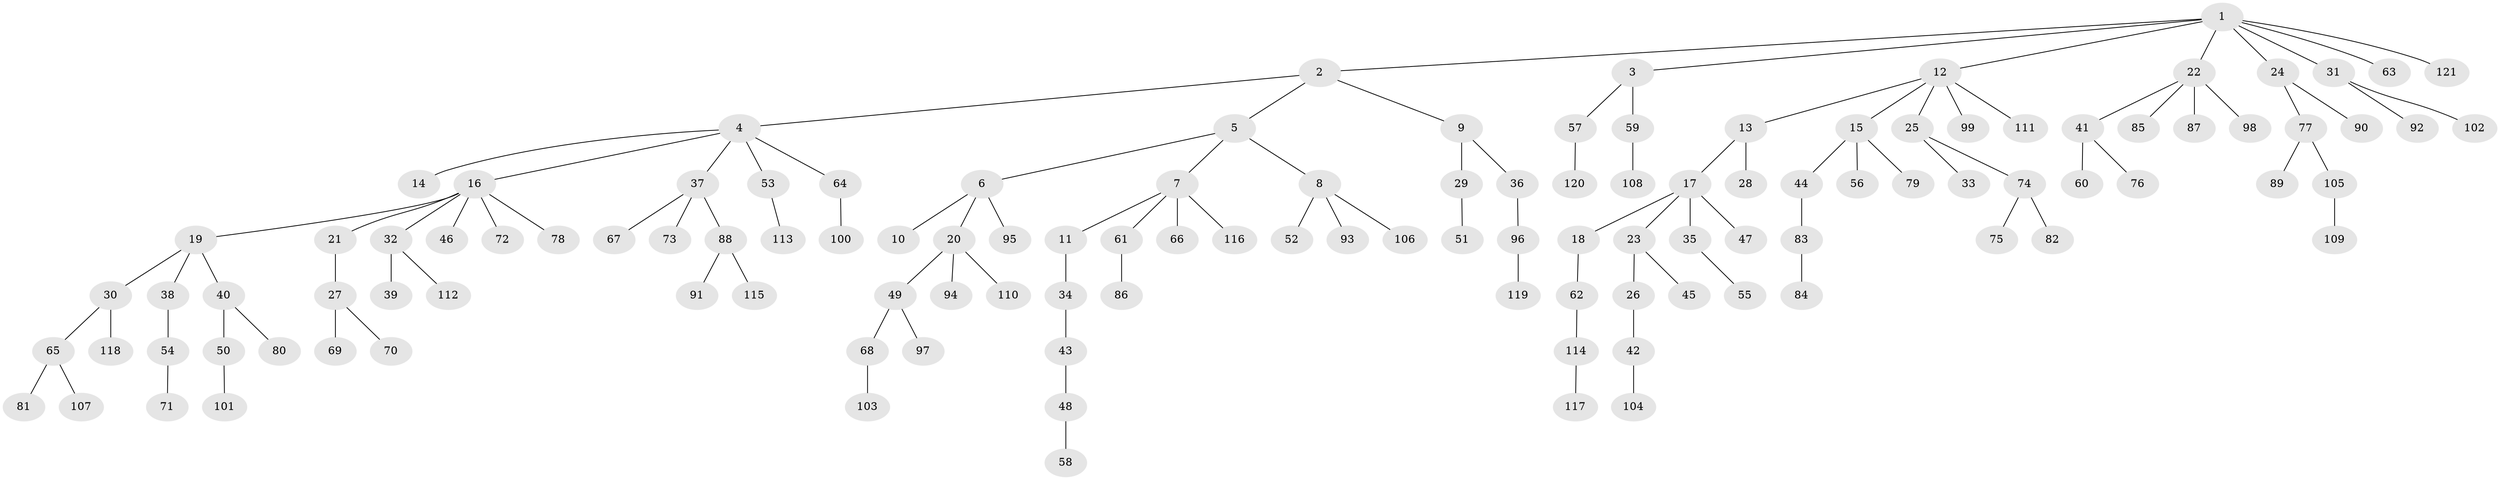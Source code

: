 // Generated by graph-tools (version 1.1) at 2025/50/03/09/25 03:50:20]
// undirected, 121 vertices, 120 edges
graph export_dot {
graph [start="1"]
  node [color=gray90,style=filled];
  1;
  2;
  3;
  4;
  5;
  6;
  7;
  8;
  9;
  10;
  11;
  12;
  13;
  14;
  15;
  16;
  17;
  18;
  19;
  20;
  21;
  22;
  23;
  24;
  25;
  26;
  27;
  28;
  29;
  30;
  31;
  32;
  33;
  34;
  35;
  36;
  37;
  38;
  39;
  40;
  41;
  42;
  43;
  44;
  45;
  46;
  47;
  48;
  49;
  50;
  51;
  52;
  53;
  54;
  55;
  56;
  57;
  58;
  59;
  60;
  61;
  62;
  63;
  64;
  65;
  66;
  67;
  68;
  69;
  70;
  71;
  72;
  73;
  74;
  75;
  76;
  77;
  78;
  79;
  80;
  81;
  82;
  83;
  84;
  85;
  86;
  87;
  88;
  89;
  90;
  91;
  92;
  93;
  94;
  95;
  96;
  97;
  98;
  99;
  100;
  101;
  102;
  103;
  104;
  105;
  106;
  107;
  108;
  109;
  110;
  111;
  112;
  113;
  114;
  115;
  116;
  117;
  118;
  119;
  120;
  121;
  1 -- 2;
  1 -- 3;
  1 -- 12;
  1 -- 22;
  1 -- 24;
  1 -- 31;
  1 -- 63;
  1 -- 121;
  2 -- 4;
  2 -- 5;
  2 -- 9;
  3 -- 57;
  3 -- 59;
  4 -- 14;
  4 -- 16;
  4 -- 37;
  4 -- 53;
  4 -- 64;
  5 -- 6;
  5 -- 7;
  5 -- 8;
  6 -- 10;
  6 -- 20;
  6 -- 95;
  7 -- 11;
  7 -- 61;
  7 -- 66;
  7 -- 116;
  8 -- 52;
  8 -- 93;
  8 -- 106;
  9 -- 29;
  9 -- 36;
  11 -- 34;
  12 -- 13;
  12 -- 15;
  12 -- 25;
  12 -- 99;
  12 -- 111;
  13 -- 17;
  13 -- 28;
  15 -- 44;
  15 -- 56;
  15 -- 79;
  16 -- 19;
  16 -- 21;
  16 -- 32;
  16 -- 46;
  16 -- 72;
  16 -- 78;
  17 -- 18;
  17 -- 23;
  17 -- 35;
  17 -- 47;
  18 -- 62;
  19 -- 30;
  19 -- 38;
  19 -- 40;
  20 -- 49;
  20 -- 94;
  20 -- 110;
  21 -- 27;
  22 -- 41;
  22 -- 85;
  22 -- 87;
  22 -- 98;
  23 -- 26;
  23 -- 45;
  24 -- 77;
  24 -- 90;
  25 -- 33;
  25 -- 74;
  26 -- 42;
  27 -- 69;
  27 -- 70;
  29 -- 51;
  30 -- 65;
  30 -- 118;
  31 -- 92;
  31 -- 102;
  32 -- 39;
  32 -- 112;
  34 -- 43;
  35 -- 55;
  36 -- 96;
  37 -- 67;
  37 -- 73;
  37 -- 88;
  38 -- 54;
  40 -- 50;
  40 -- 80;
  41 -- 60;
  41 -- 76;
  42 -- 104;
  43 -- 48;
  44 -- 83;
  48 -- 58;
  49 -- 68;
  49 -- 97;
  50 -- 101;
  53 -- 113;
  54 -- 71;
  57 -- 120;
  59 -- 108;
  61 -- 86;
  62 -- 114;
  64 -- 100;
  65 -- 81;
  65 -- 107;
  68 -- 103;
  74 -- 75;
  74 -- 82;
  77 -- 89;
  77 -- 105;
  83 -- 84;
  88 -- 91;
  88 -- 115;
  96 -- 119;
  105 -- 109;
  114 -- 117;
}
